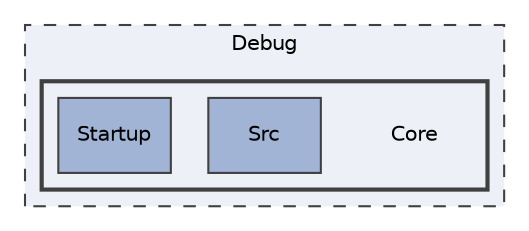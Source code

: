 digraph "Debug/Core"
{
 // LATEX_PDF_SIZE
  edge [fontname="Helvetica",fontsize="10",labelfontname="Helvetica",labelfontsize="10"];
  node [fontname="Helvetica",fontsize="10",shape=record];
  compound=true
  subgraph clusterdir_faa8bedbcbaa373d57b77d9219afda20 {
    graph [ bgcolor="#edf0f7", pencolor="grey25", style="filled,dashed,", label="Debug", fontname="Helvetica", fontsize="10", URL="dir_faa8bedbcbaa373d57b77d9219afda20.html"]
  subgraph clusterdir_23c2652425d83ad6c27be201e5d4bc42 {
    graph [ bgcolor="#edf0f7", pencolor="grey25", style="filled,bold,", label="", fontname="Helvetica", fontsize="10", URL="dir_23c2652425d83ad6c27be201e5d4bc42.html"]
    dir_23c2652425d83ad6c27be201e5d4bc42 [shape=plaintext, label="Core"];
  dir_5ccc3da809161e26d2f0f2a9619d99db [shape=box, label="Src", style="filled,", fillcolor="#a2b4d6", color="grey25", URL="dir_5ccc3da809161e26d2f0f2a9619d99db.html"];
  dir_83d0c992437d1b46fe0e50a98b6965e2 [shape=box, label="Startup", style="filled,", fillcolor="#a2b4d6", color="grey25", URL="dir_83d0c992437d1b46fe0e50a98b6965e2.html"];
  }
  }
}
